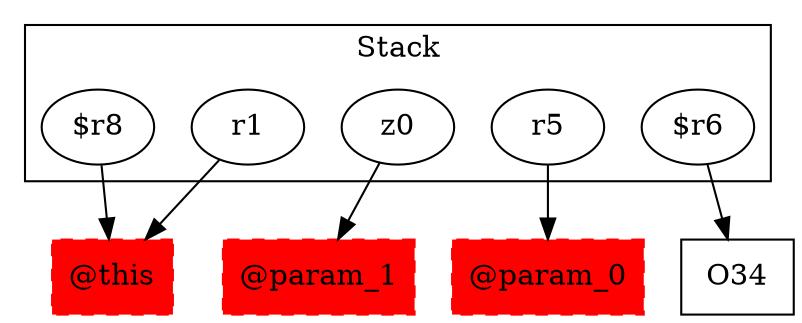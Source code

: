 digraph sample {
  rankDir="LR";
  subgraph cluster_0 {
    label="Stack"
    "r1"; "z0"; "$r8"; "r5"; "$r6"; 
  }
  "r1" -> { "@this"[shape=box]};
  "z0" -> { "@param_1"[shape=box]};
  "$r8" -> { "@this"[shape=box]};
  "r5" -> { "@param_0"[shape=box]};
  "$r6" -> { O34[shape=box]};
  "@this"[shape=box, style="filled,dashed"];
  "@param_0"[shape=box, style="filled,dashed"];
  "@param_1"[shape=box, style="filled,dashed"];
  "@this"[color="red"];
  "@param_0"[color="red"];
  "@param_1"[color="red"];
}
